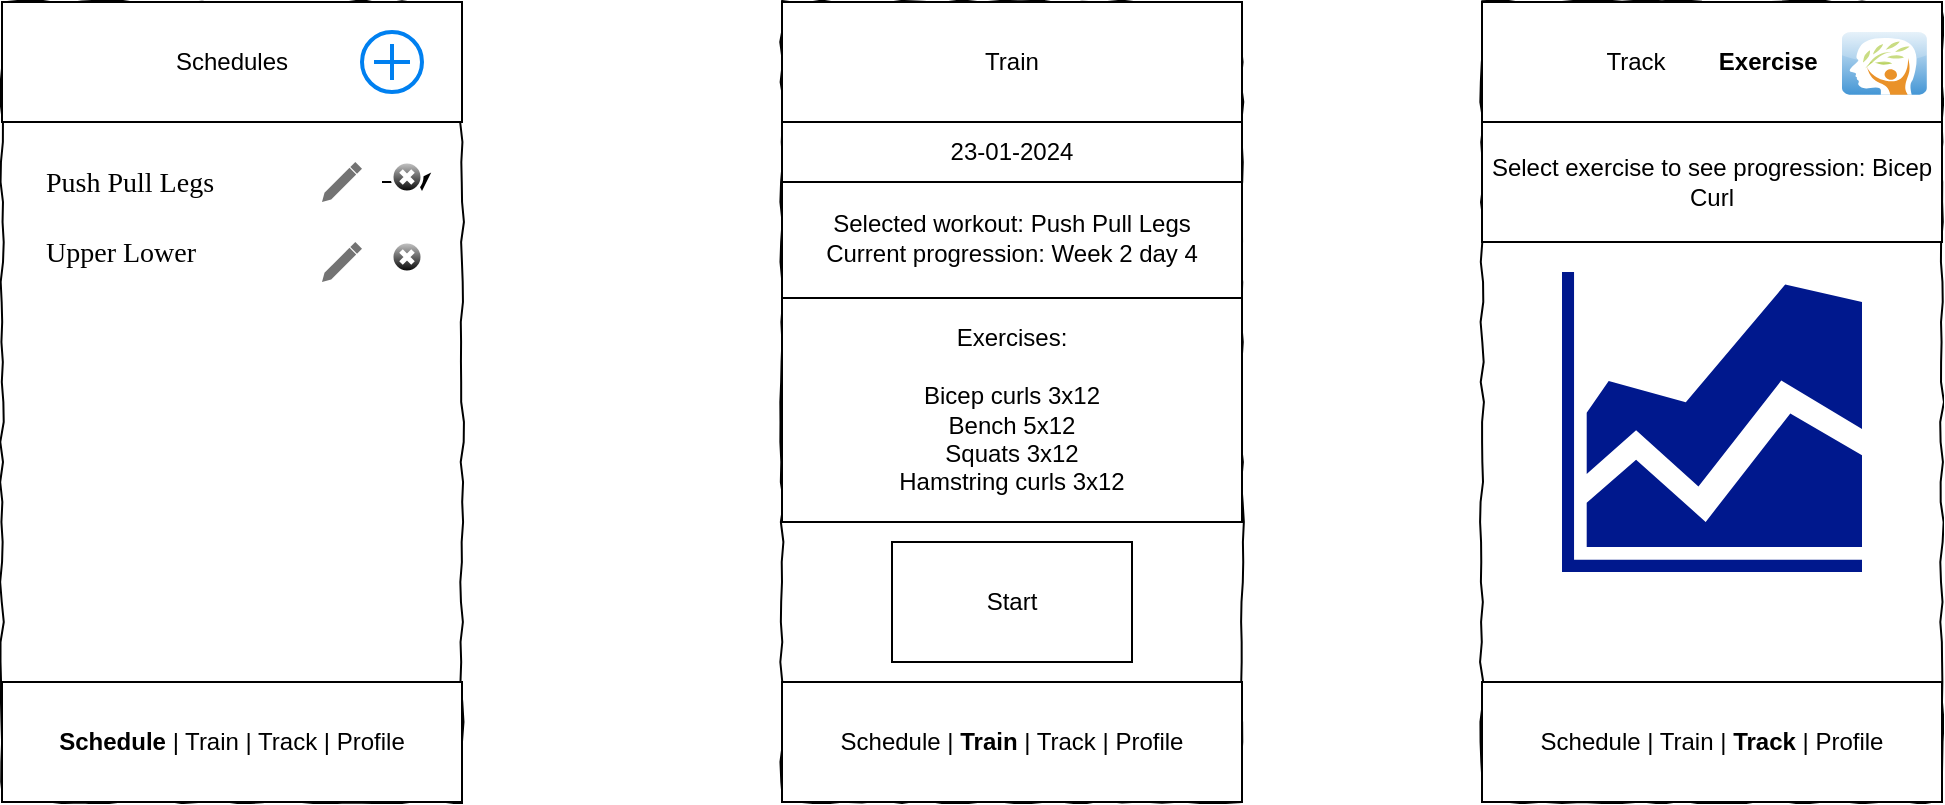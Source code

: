 <mxfile version="22.1.21" type="device">
  <diagram name="Page-1" id="03018318-947c-dd8e-b7a3-06fadd420f32">
    <mxGraphModel dx="1434" dy="777" grid="1" gridSize="10" guides="1" tooltips="1" connect="1" arrows="1" fold="1" page="1" pageScale="1" pageWidth="1100" pageHeight="850" background="#ffffff" math="0" shadow="0">
      <root>
        <mxCell id="0" />
        <mxCell id="1" parent="0" />
        <mxCell id="677b7b8949515195-25" value="" style="whiteSpace=wrap;html=1;rounded=0;shadow=0;labelBackgroundColor=none;strokeWidth=1;fillColor=none;fontFamily=Verdana;fontSize=12;align=center;comic=1;" parent="1" vertex="1">
          <mxGeometry x="70" y="80" width="230" height="400" as="geometry" />
        </mxCell>
        <mxCell id="677b7b8949515195-44" value="Push Pull Legs" style="text;html=1;points=[];align=left;verticalAlign=top;spacingTop=-4;fontSize=14;fontFamily=Verdana" parent="1" vertex="1">
          <mxGeometry x="90" y="160" width="170" height="20" as="geometry" />
        </mxCell>
        <mxCell id="677b7b8949515195-45" value="Upper Lower" style="text;html=1;points=[];align=left;verticalAlign=top;spacingTop=-4;fontSize=14;fontFamily=Verdana" parent="1" vertex="1">
          <mxGeometry x="90" y="195" width="170" height="20" as="geometry" />
        </mxCell>
        <mxCell id="7Tr_H4P_kCSdgVN_aPmA-1" value="&lt;b&gt;Schedule&lt;/b&gt; | Train | Track | Profile" style="rounded=0;whiteSpace=wrap;html=1;" vertex="1" parent="1">
          <mxGeometry x="70" y="420" width="230" height="60" as="geometry" />
        </mxCell>
        <mxCell id="7Tr_H4P_kCSdgVN_aPmA-2" value="Schedules" style="rounded=0;whiteSpace=wrap;html=1;" vertex="1" parent="1">
          <mxGeometry x="70" y="80" width="230" height="60" as="geometry" />
        </mxCell>
        <mxCell id="7Tr_H4P_kCSdgVN_aPmA-3" value="" style="html=1;verticalLabelPosition=bottom;align=center;labelBackgroundColor=#ffffff;verticalAlign=top;strokeWidth=2;strokeColor=#0080F0;shadow=0;dashed=0;shape=mxgraph.ios7.icons.add;" vertex="1" parent="1">
          <mxGeometry x="250" y="95" width="30" height="30" as="geometry" />
        </mxCell>
        <mxCell id="7Tr_H4P_kCSdgVN_aPmA-5" value="" style="edgeStyle=orthogonalEdgeStyle;rounded=0;orthogonalLoop=1;jettySize=auto;html=1;" edge="1" parent="1" source="677b7b8949515195-44">
          <mxGeometry relative="1" as="geometry">
            <mxPoint x="280" y="174" as="targetPoint" />
          </mxGeometry>
        </mxCell>
        <mxCell id="7Tr_H4P_kCSdgVN_aPmA-6" value="" style="verticalLabelPosition=bottom;verticalAlign=top;html=1;shadow=0;dashed=0;strokeWidth=1;shape=mxgraph.ios.iDeleteApp;fillColor=#cccccc;fillColor2=#000000;strokeColor=#ffffff;sketch=0;" vertex="1" parent="1">
          <mxGeometry x="265" y="160" width="15" height="15" as="geometry" />
        </mxCell>
        <mxCell id="7Tr_H4P_kCSdgVN_aPmA-7" value="" style="verticalLabelPosition=bottom;verticalAlign=top;html=1;shadow=0;dashed=0;strokeWidth=1;shape=mxgraph.ios.iDeleteApp;fillColor=#cccccc;fillColor2=#000000;strokeColor=#ffffff;sketch=0;" vertex="1" parent="1">
          <mxGeometry x="265" y="200" width="15" height="15" as="geometry" />
        </mxCell>
        <mxCell id="7Tr_H4P_kCSdgVN_aPmA-8" value="" style="html=1;dashed=0;aspect=fixed;verticalLabelPosition=bottom;verticalAlign=top;align=center;shape=mxgraph.gmdl.edit;strokeColor=none;fillColor=#737373;shadow=0;sketch=0;" vertex="1" parent="1">
          <mxGeometry x="230" y="160" width="20" height="20" as="geometry" />
        </mxCell>
        <mxCell id="7Tr_H4P_kCSdgVN_aPmA-9" value="" style="html=1;dashed=0;aspect=fixed;verticalLabelPosition=bottom;verticalAlign=top;align=center;shape=mxgraph.gmdl.edit;strokeColor=none;fillColor=#737373;shadow=0;sketch=0;" vertex="1" parent="1">
          <mxGeometry x="230" y="200" width="20" height="20" as="geometry" />
        </mxCell>
        <mxCell id="7Tr_H4P_kCSdgVN_aPmA-10" value="" style="whiteSpace=wrap;html=1;rounded=0;shadow=0;labelBackgroundColor=none;strokeWidth=1;fillColor=none;fontFamily=Verdana;fontSize=12;align=center;comic=1;" vertex="1" parent="1">
          <mxGeometry x="460" y="80" width="230" height="400" as="geometry" />
        </mxCell>
        <mxCell id="7Tr_H4P_kCSdgVN_aPmA-13" value="Schedule | &lt;b&gt;Train&lt;/b&gt; | Track | Profile" style="rounded=0;whiteSpace=wrap;html=1;" vertex="1" parent="1">
          <mxGeometry x="460" y="420" width="230" height="60" as="geometry" />
        </mxCell>
        <mxCell id="7Tr_H4P_kCSdgVN_aPmA-14" value="Train" style="rounded=0;whiteSpace=wrap;html=1;" vertex="1" parent="1">
          <mxGeometry x="460" y="80" width="230" height="60" as="geometry" />
        </mxCell>
        <mxCell id="7Tr_H4P_kCSdgVN_aPmA-21" value="" style="whiteSpace=wrap;html=1;rounded=0;shadow=0;labelBackgroundColor=none;strokeWidth=1;fillColor=none;fontFamily=Verdana;fontSize=12;align=center;comic=1;" vertex="1" parent="1">
          <mxGeometry x="810" y="80" width="230" height="400" as="geometry" />
        </mxCell>
        <mxCell id="7Tr_H4P_kCSdgVN_aPmA-24" value="Schedule | Train | &lt;b&gt;Track&lt;/b&gt; | Profile" style="rounded=0;whiteSpace=wrap;html=1;" vertex="1" parent="1">
          <mxGeometry x="810" y="420" width="230" height="60" as="geometry" />
        </mxCell>
        <mxCell id="7Tr_H4P_kCSdgVN_aPmA-25" value="Track&amp;nbsp; &amp;nbsp; &amp;nbsp; &amp;nbsp; &lt;b&gt;Exercise&lt;/b&gt;" style="rounded=0;whiteSpace=wrap;html=1;" vertex="1" parent="1">
          <mxGeometry x="810" y="80" width="230" height="60" as="geometry" />
        </mxCell>
        <mxCell id="7Tr_H4P_kCSdgVN_aPmA-32" value="Selected workout: Push Pull Legs&lt;br&gt;Current progression: Week 2 day 4" style="rounded=0;whiteSpace=wrap;html=1;" vertex="1" parent="1">
          <mxGeometry x="460" y="168" width="230" height="60" as="geometry" />
        </mxCell>
        <mxCell id="7Tr_H4P_kCSdgVN_aPmA-33" value="Start" style="rounded=0;whiteSpace=wrap;html=1;" vertex="1" parent="1">
          <mxGeometry x="515" y="350" width="120" height="60" as="geometry" />
        </mxCell>
        <mxCell id="7Tr_H4P_kCSdgVN_aPmA-34" value="23-01-2024" style="rounded=0;whiteSpace=wrap;html=1;" vertex="1" parent="1">
          <mxGeometry x="460" y="140" width="230" height="30" as="geometry" />
        </mxCell>
        <mxCell id="7Tr_H4P_kCSdgVN_aPmA-35" value="Exercises:&lt;br&gt;&lt;br&gt;Bicep curls 3x12&lt;br&gt;Bench 5x12&lt;br&gt;Squats 3x12&lt;br&gt;Hamstring curls 3x12" style="rounded=0;whiteSpace=wrap;html=1;" vertex="1" parent="1">
          <mxGeometry x="460" y="228" width="230" height="112" as="geometry" />
        </mxCell>
        <mxCell id="7Tr_H4P_kCSdgVN_aPmA-36" value="Select exercise to see progression: Bicep Curl" style="rounded=0;whiteSpace=wrap;html=1;" vertex="1" parent="1">
          <mxGeometry x="810" y="140" width="230" height="60" as="geometry" />
        </mxCell>
        <mxCell id="7Tr_H4P_kCSdgVN_aPmA-47" value="" style="sketch=0;aspect=fixed;pointerEvents=1;shadow=0;dashed=0;html=1;strokeColor=none;labelPosition=center;verticalLabelPosition=bottom;verticalAlign=top;align=center;fillColor=#00188D;shape=mxgraph.mscae.general.graph" vertex="1" parent="1">
          <mxGeometry x="850" y="215" width="150" height="150" as="geometry" />
        </mxCell>
        <mxCell id="7Tr_H4P_kCSdgVN_aPmA-49" value="" style="dashed=0;outlineConnect=0;html=1;align=center;labelPosition=center;verticalLabelPosition=bottom;verticalAlign=top;shape=mxgraph.webicons.mind_body_green;fillColor=#E0EEF8;gradientColor=#4496D5" vertex="1" parent="1">
          <mxGeometry x="990" y="95" width="42.4" height="31.4" as="geometry" />
        </mxCell>
      </root>
    </mxGraphModel>
  </diagram>
</mxfile>
